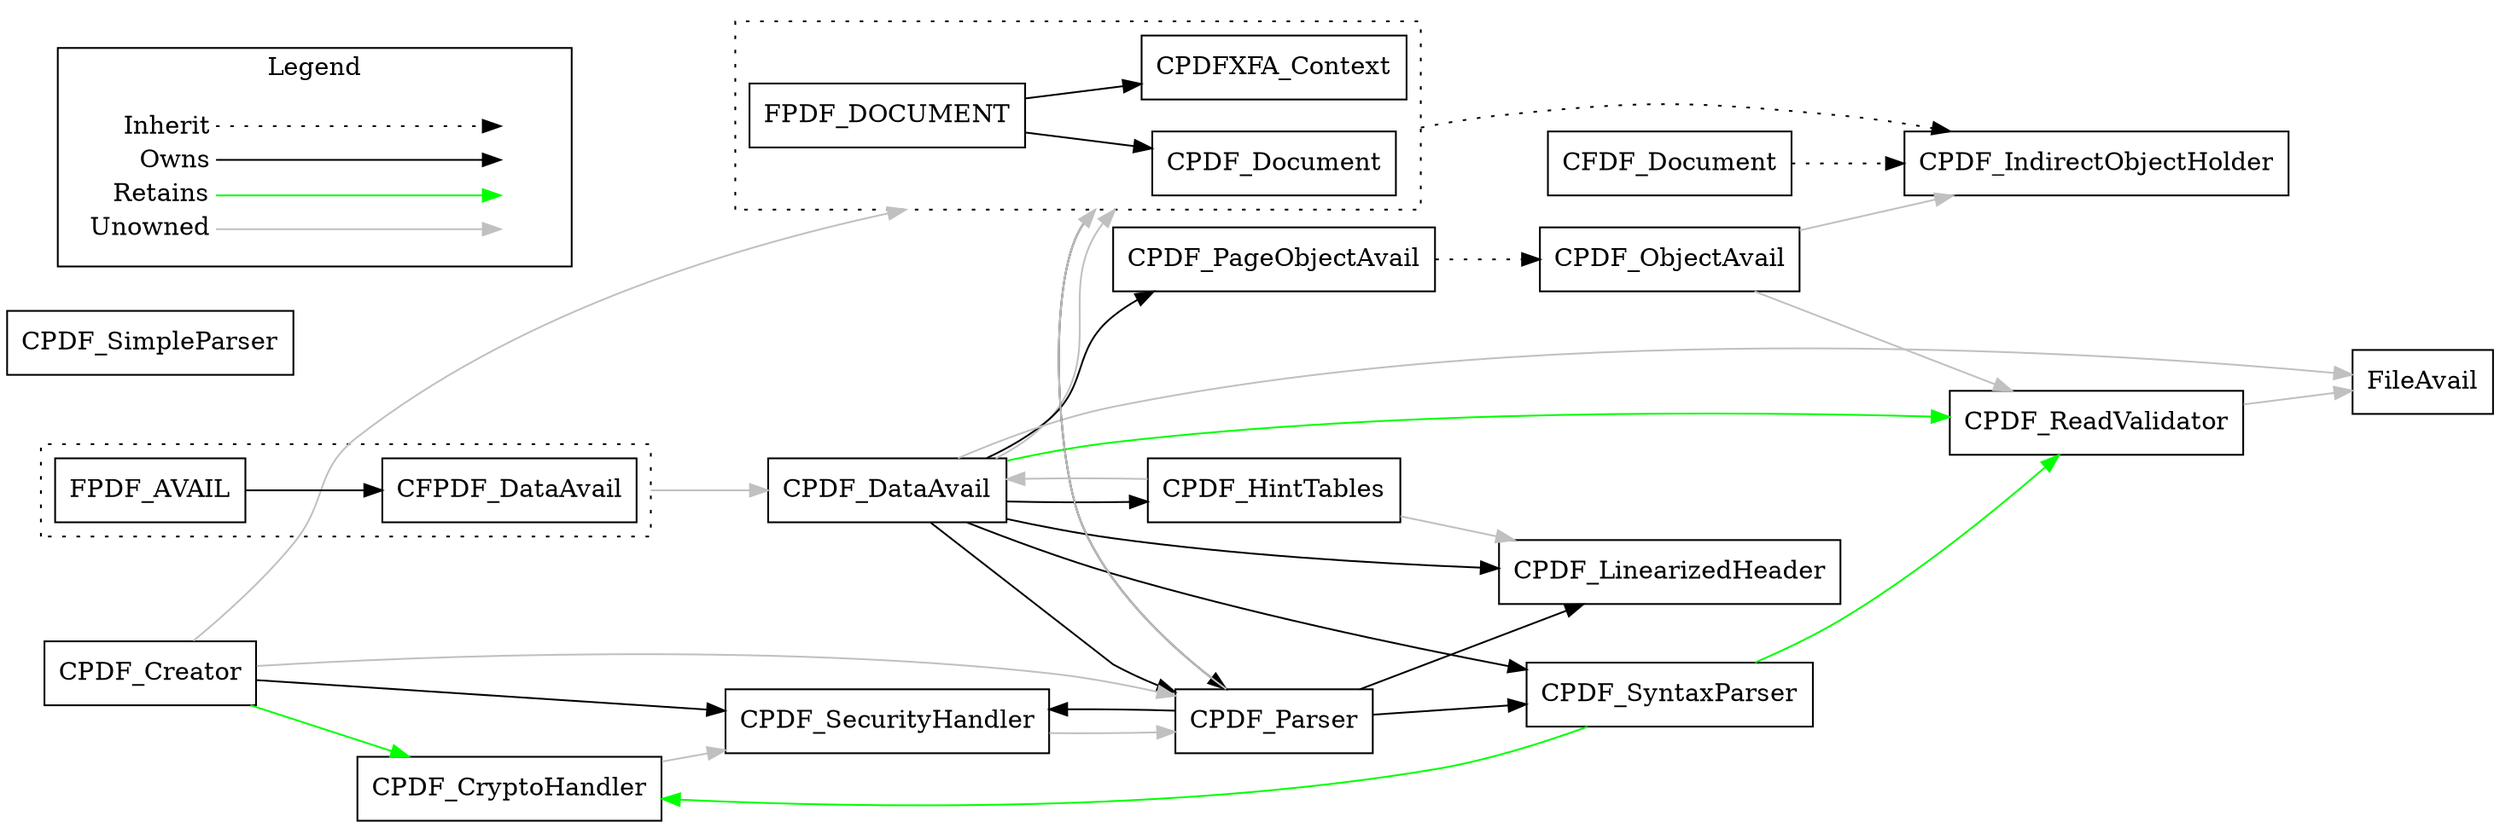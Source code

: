 digraph "parser" {
  center=true;
  compound=true;
  rankdir=LR;

  node [shape = box, group = a];
  CPDF_CryptoHandler;
  CPDF_DataAvail;
  CPDF_Document;
  CPDF_HintTables;
  CPDF_IndirectObjectHolder;
  CPDF_LinearizedHeader;
  CPDF_ObjectAvail;
  CPDF_PageObjectAvail;
  CPDF_Parser;
  CPDF_ReadValidator;
  CPDF_SecurityHandler;
  CPDF_SimpleParser;
  CPDF_SyntaxParser;
  CFDF_Document;
  CPDF_Creator;

  subgraph cluster_fpdf_document {
    FPDF_DOCUMENT;
    CPDF_Document;
    CPDFXFA_Context;

    FPDF_DOCUMENT -> CPDF_Document
    FPDF_DOCUMENT -> CPDFXFA_Context
    graph [style=dotted]
  }

  subgraph cluster_fpdf_avail {
    FPDF_AVAIL;
    CFPDF_DataAvail;

    FPDF_AVAIL -> CFPDF_DataAvail
    graph [style=dotted]
  }

  CPDF_Document -> CPDF_IndirectObjectHolder [style=dotted;
  ltail=cluster_fpdf_document]
  CPDF_Document -> CPDF_Parser [ltail=cluster_fpdf_document;]

  CPDF_HintTables -> CPDF_DataAvail [color=gray]
  CPDF_HintTables -> CPDF_LinearizedHeader [color=gray]

  CPDF_DataAvail -> FileAvail [color=gray]
  CPDF_DataAvail -> CPDF_ReadValidator [color=green]
  CPDF_DataAvail -> CPDF_Parser
  CPDF_DataAvail -> CPDF_SyntaxParser
  CPDF_DataAvail -> CPDF_LinearizedHeader
  CPDF_DataAvail -> CPDF_Document [color=gray; lhead=cluster_fpdf_document;]
  CPDF_DataAvail -> CPDF_HintTables
  CPDF_DataAvail -> CPDF_PageObjectAvail
  
  CPDF_ObjectAvail -> CPDF_ReadValidator [color=gray]
  CPDF_ObjectAvail -> CPDF_IndirectObjectHolder [color=gray]

  CPDF_PageObjectAvail -> CPDF_ObjectAvail [style=dotted]

  CPDF_Parser -> CPDF_SyntaxParser
  CPDF_Parser -> CPDF_Document [color=gray; lhead=cluster_fpdf_document;]
  CPDF_Parser -> CPDF_SecurityHandler
  CPDF_Parser -> CPDF_LinearizedHeader

  CPDF_SecurityHandler -> CPDF_Parser [color=gray]

  CPDF_SyntaxParser -> CPDF_ReadValidator [color=green]
  CPDF_SyntaxParser -> CPDF_CryptoHandler [color=green]

  CPDF_ReadValidator -> FileAvail [color=gray]

  CPDF_CryptoHandler -> CPDF_SecurityHandler [color=gray]

  CFDF_Document -> CPDF_IndirectObjectHolder [style=dotted]

  CFPDF_DataAvail -> CPDF_DataAvail [color=gray; ltail=cluster_fpdf_avail]

  CPDF_Creator -> CPDF_Document [color=gray; lhead=cluster_fpdf_document;]
  CPDF_Creator -> CPDF_Parser [color=gray]
  CPDF_Creator -> CPDF_CryptoHandler [color=green]
  CPDF_Creator -> CPDF_SecurityHandler

  node [shape=plaintext]
  subgraph cluster_01 {
    label = "Legend";
    src [label=<<table border="0" cellpadding="2" cellspacing="0" cellborder="0">
      <tr><td align="right" port="inherit">Inherit</td></tr>
      <tr><td align="right" port="own">Owns</td></tr>
      <tr><td align="right" port="retain">Retains</td></tr>
      <tr><td align="right" port="unown">Unowned</td></tr>
      </table>>]
    sink [label=<<table border="0" cellpadding="2" cellspacing="0" cellborder="0">
      <tr><td port="inherit">&nbsp;</td></tr>
      <tr><td port="own">&nbsp;</td></tr>
      <tr><td port="retain">&nbsp;</td></tr>
      <tr><td port="unown">&nbsp;</td></tr>
      </table>>]
    src:inherit:e -> sink:inherit:w [style=dotted]
    src:own:e -> sink:own:w
    src:retain:e -> sink:retain:w [color=green]
    src:unown:e -> sink:unown:w [color=gray]
  }
}
